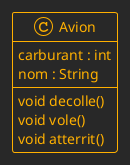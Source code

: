 @startuml
!theme crt-amber
class Avion {
   carburant : int
   nom : String
   void decolle()
   void vole()
   void atterrit()
}
@enduml